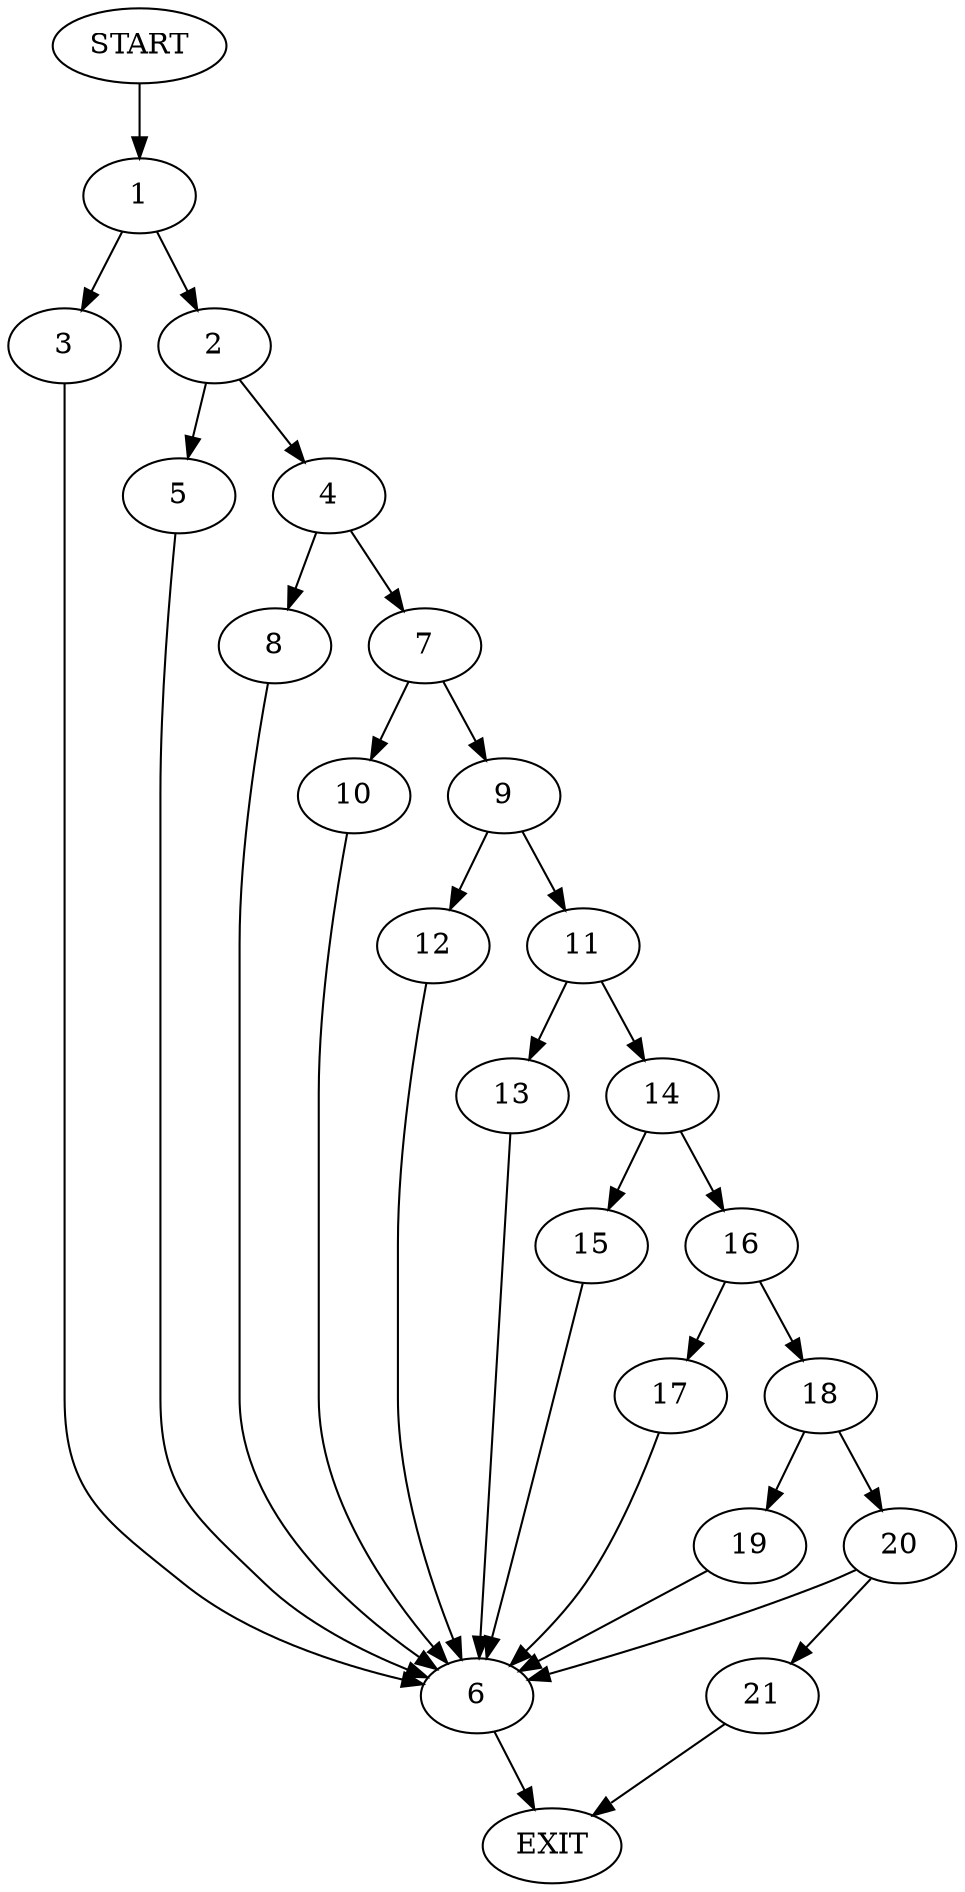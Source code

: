 digraph {
0 [label="START"]
22 [label="EXIT"]
0 -> 1
1 -> 2
1 -> 3
2 -> 4
2 -> 5
3 -> 6
6 -> 22
4 -> 7
4 -> 8
5 -> 6
8 -> 6
7 -> 9
7 -> 10
10 -> 6
9 -> 11
9 -> 12
12 -> 6
11 -> 13
11 -> 14
14 -> 15
14 -> 16
13 -> 6
15 -> 6
16 -> 17
16 -> 18
18 -> 19
18 -> 20
17 -> 6
19 -> 6
20 -> 21
20 -> 6
21 -> 22
}

